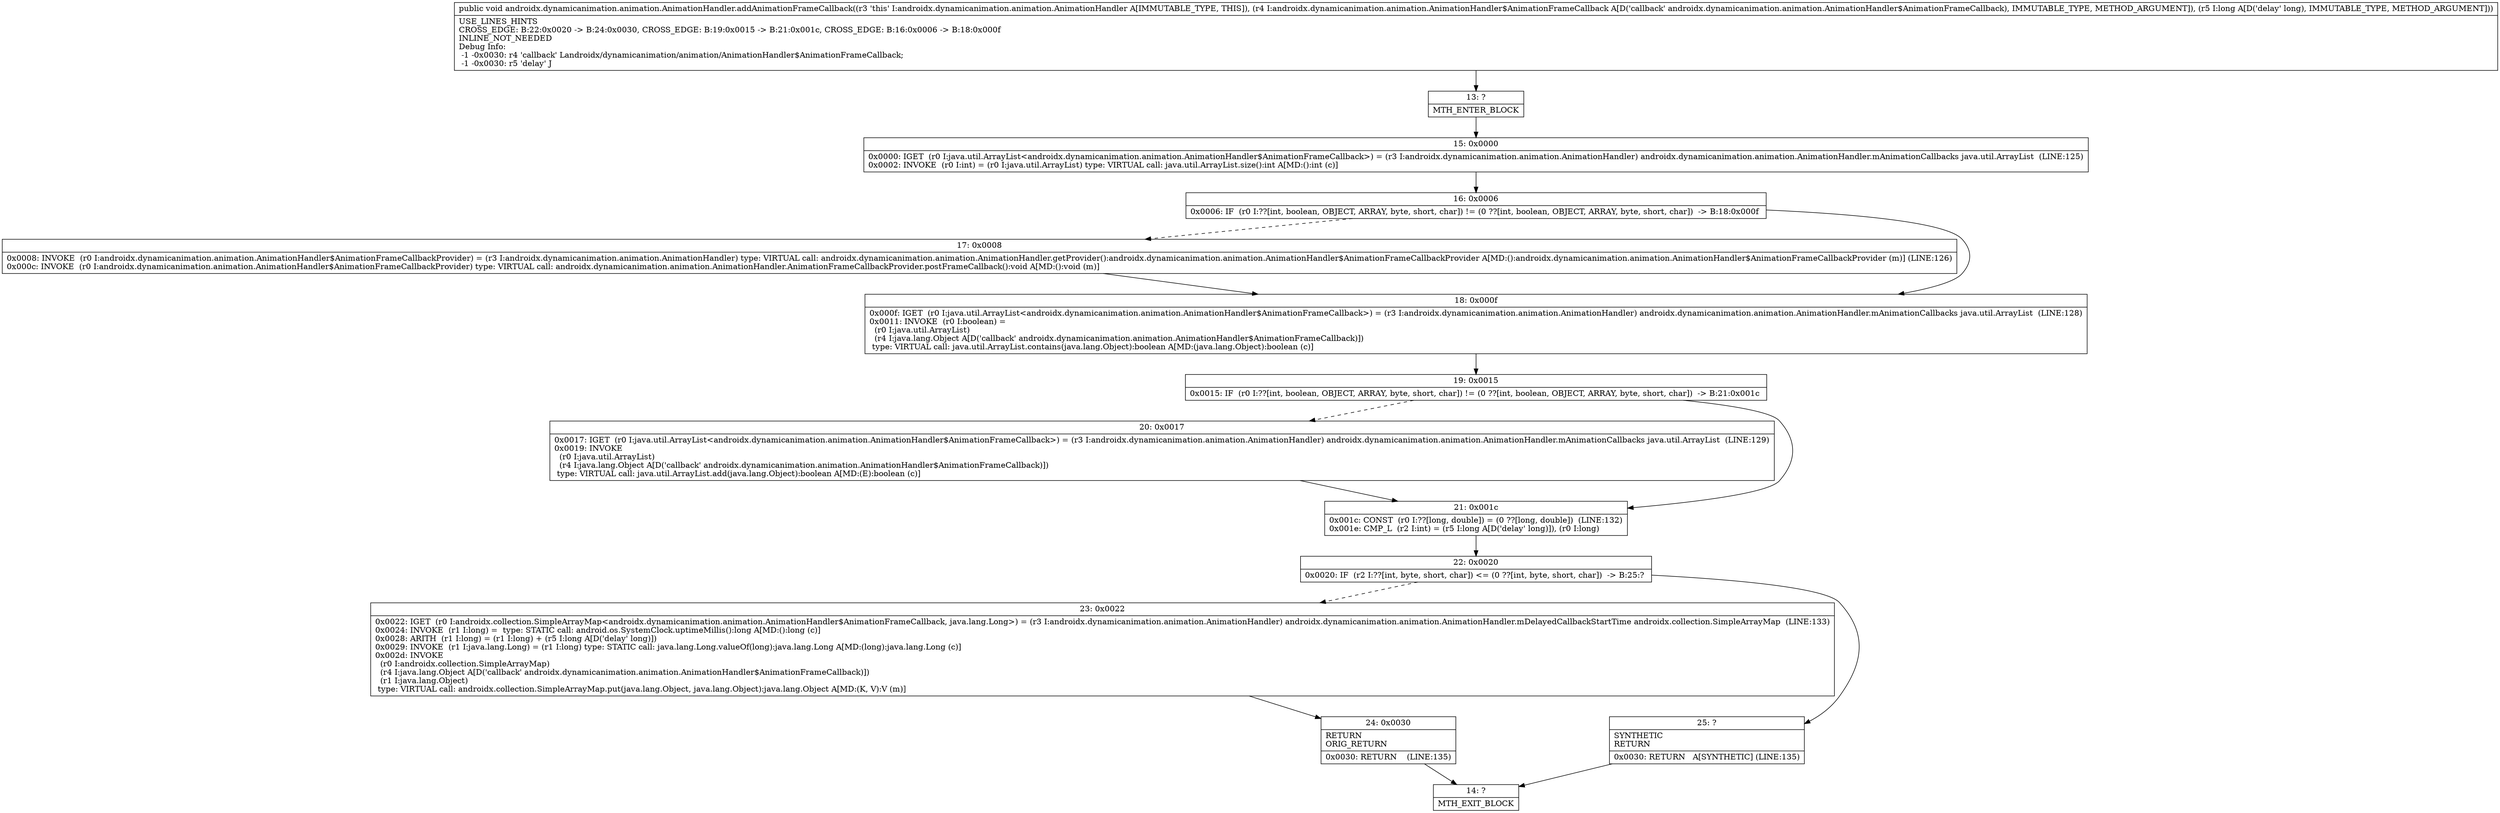 digraph "CFG forandroidx.dynamicanimation.animation.AnimationHandler.addAnimationFrameCallback(Landroidx\/dynamicanimation\/animation\/AnimationHandler$AnimationFrameCallback;J)V" {
Node_13 [shape=record,label="{13\:\ ?|MTH_ENTER_BLOCK\l}"];
Node_15 [shape=record,label="{15\:\ 0x0000|0x0000: IGET  (r0 I:java.util.ArrayList\<androidx.dynamicanimation.animation.AnimationHandler$AnimationFrameCallback\>) = (r3 I:androidx.dynamicanimation.animation.AnimationHandler) androidx.dynamicanimation.animation.AnimationHandler.mAnimationCallbacks java.util.ArrayList  (LINE:125)\l0x0002: INVOKE  (r0 I:int) = (r0 I:java.util.ArrayList) type: VIRTUAL call: java.util.ArrayList.size():int A[MD:():int (c)]\l}"];
Node_16 [shape=record,label="{16\:\ 0x0006|0x0006: IF  (r0 I:??[int, boolean, OBJECT, ARRAY, byte, short, char]) != (0 ??[int, boolean, OBJECT, ARRAY, byte, short, char])  \-\> B:18:0x000f \l}"];
Node_17 [shape=record,label="{17\:\ 0x0008|0x0008: INVOKE  (r0 I:androidx.dynamicanimation.animation.AnimationHandler$AnimationFrameCallbackProvider) = (r3 I:androidx.dynamicanimation.animation.AnimationHandler) type: VIRTUAL call: androidx.dynamicanimation.animation.AnimationHandler.getProvider():androidx.dynamicanimation.animation.AnimationHandler$AnimationFrameCallbackProvider A[MD:():androidx.dynamicanimation.animation.AnimationHandler$AnimationFrameCallbackProvider (m)] (LINE:126)\l0x000c: INVOKE  (r0 I:androidx.dynamicanimation.animation.AnimationHandler$AnimationFrameCallbackProvider) type: VIRTUAL call: androidx.dynamicanimation.animation.AnimationHandler.AnimationFrameCallbackProvider.postFrameCallback():void A[MD:():void (m)]\l}"];
Node_18 [shape=record,label="{18\:\ 0x000f|0x000f: IGET  (r0 I:java.util.ArrayList\<androidx.dynamicanimation.animation.AnimationHandler$AnimationFrameCallback\>) = (r3 I:androidx.dynamicanimation.animation.AnimationHandler) androidx.dynamicanimation.animation.AnimationHandler.mAnimationCallbacks java.util.ArrayList  (LINE:128)\l0x0011: INVOKE  (r0 I:boolean) = \l  (r0 I:java.util.ArrayList)\l  (r4 I:java.lang.Object A[D('callback' androidx.dynamicanimation.animation.AnimationHandler$AnimationFrameCallback)])\l type: VIRTUAL call: java.util.ArrayList.contains(java.lang.Object):boolean A[MD:(java.lang.Object):boolean (c)]\l}"];
Node_19 [shape=record,label="{19\:\ 0x0015|0x0015: IF  (r0 I:??[int, boolean, OBJECT, ARRAY, byte, short, char]) != (0 ??[int, boolean, OBJECT, ARRAY, byte, short, char])  \-\> B:21:0x001c \l}"];
Node_20 [shape=record,label="{20\:\ 0x0017|0x0017: IGET  (r0 I:java.util.ArrayList\<androidx.dynamicanimation.animation.AnimationHandler$AnimationFrameCallback\>) = (r3 I:androidx.dynamicanimation.animation.AnimationHandler) androidx.dynamicanimation.animation.AnimationHandler.mAnimationCallbacks java.util.ArrayList  (LINE:129)\l0x0019: INVOKE  \l  (r0 I:java.util.ArrayList)\l  (r4 I:java.lang.Object A[D('callback' androidx.dynamicanimation.animation.AnimationHandler$AnimationFrameCallback)])\l type: VIRTUAL call: java.util.ArrayList.add(java.lang.Object):boolean A[MD:(E):boolean (c)]\l}"];
Node_21 [shape=record,label="{21\:\ 0x001c|0x001c: CONST  (r0 I:??[long, double]) = (0 ??[long, double])  (LINE:132)\l0x001e: CMP_L  (r2 I:int) = (r5 I:long A[D('delay' long)]), (r0 I:long) \l}"];
Node_22 [shape=record,label="{22\:\ 0x0020|0x0020: IF  (r2 I:??[int, byte, short, char]) \<= (0 ??[int, byte, short, char])  \-\> B:25:? \l}"];
Node_23 [shape=record,label="{23\:\ 0x0022|0x0022: IGET  (r0 I:androidx.collection.SimpleArrayMap\<androidx.dynamicanimation.animation.AnimationHandler$AnimationFrameCallback, java.lang.Long\>) = (r3 I:androidx.dynamicanimation.animation.AnimationHandler) androidx.dynamicanimation.animation.AnimationHandler.mDelayedCallbackStartTime androidx.collection.SimpleArrayMap  (LINE:133)\l0x0024: INVOKE  (r1 I:long) =  type: STATIC call: android.os.SystemClock.uptimeMillis():long A[MD:():long (c)]\l0x0028: ARITH  (r1 I:long) = (r1 I:long) + (r5 I:long A[D('delay' long)]) \l0x0029: INVOKE  (r1 I:java.lang.Long) = (r1 I:long) type: STATIC call: java.lang.Long.valueOf(long):java.lang.Long A[MD:(long):java.lang.Long (c)]\l0x002d: INVOKE  \l  (r0 I:androidx.collection.SimpleArrayMap)\l  (r4 I:java.lang.Object A[D('callback' androidx.dynamicanimation.animation.AnimationHandler$AnimationFrameCallback)])\l  (r1 I:java.lang.Object)\l type: VIRTUAL call: androidx.collection.SimpleArrayMap.put(java.lang.Object, java.lang.Object):java.lang.Object A[MD:(K, V):V (m)]\l}"];
Node_24 [shape=record,label="{24\:\ 0x0030|RETURN\lORIG_RETURN\l|0x0030: RETURN    (LINE:135)\l}"];
Node_14 [shape=record,label="{14\:\ ?|MTH_EXIT_BLOCK\l}"];
Node_25 [shape=record,label="{25\:\ ?|SYNTHETIC\lRETURN\l|0x0030: RETURN   A[SYNTHETIC] (LINE:135)\l}"];
MethodNode[shape=record,label="{public void androidx.dynamicanimation.animation.AnimationHandler.addAnimationFrameCallback((r3 'this' I:androidx.dynamicanimation.animation.AnimationHandler A[IMMUTABLE_TYPE, THIS]), (r4 I:androidx.dynamicanimation.animation.AnimationHandler$AnimationFrameCallback A[D('callback' androidx.dynamicanimation.animation.AnimationHandler$AnimationFrameCallback), IMMUTABLE_TYPE, METHOD_ARGUMENT]), (r5 I:long A[D('delay' long), IMMUTABLE_TYPE, METHOD_ARGUMENT]))  | USE_LINES_HINTS\lCROSS_EDGE: B:22:0x0020 \-\> B:24:0x0030, CROSS_EDGE: B:19:0x0015 \-\> B:21:0x001c, CROSS_EDGE: B:16:0x0006 \-\> B:18:0x000f\lINLINE_NOT_NEEDED\lDebug Info:\l  \-1 \-0x0030: r4 'callback' Landroidx\/dynamicanimation\/animation\/AnimationHandler$AnimationFrameCallback;\l  \-1 \-0x0030: r5 'delay' J\l}"];
MethodNode -> Node_13;Node_13 -> Node_15;
Node_15 -> Node_16;
Node_16 -> Node_17[style=dashed];
Node_16 -> Node_18;
Node_17 -> Node_18;
Node_18 -> Node_19;
Node_19 -> Node_20[style=dashed];
Node_19 -> Node_21;
Node_20 -> Node_21;
Node_21 -> Node_22;
Node_22 -> Node_23[style=dashed];
Node_22 -> Node_25;
Node_23 -> Node_24;
Node_24 -> Node_14;
Node_25 -> Node_14;
}

